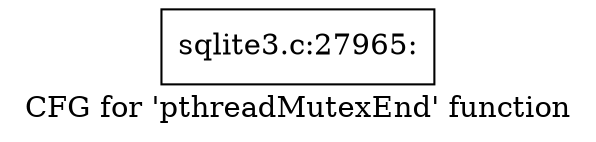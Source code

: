 digraph "CFG for 'pthreadMutexEnd' function" {
	label="CFG for 'pthreadMutexEnd' function";

	Node0x55c0f5337930 [shape=record,label="{sqlite3.c:27965:}"];
}
